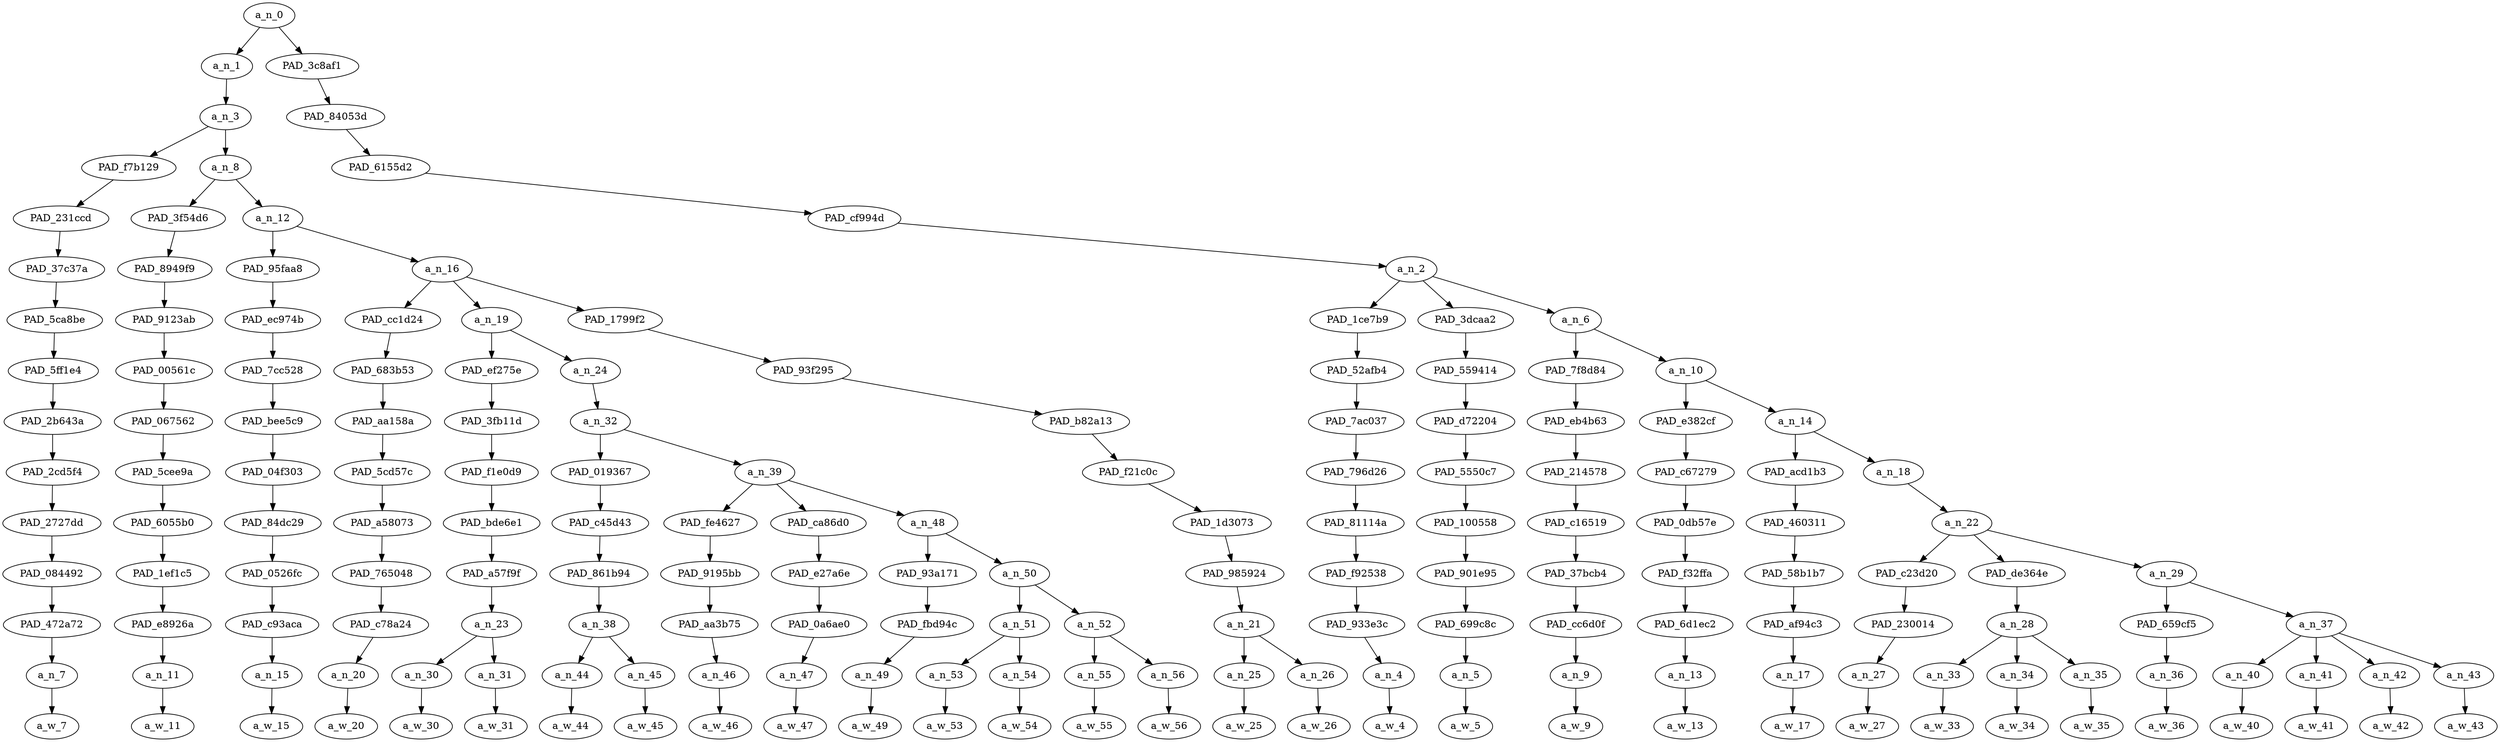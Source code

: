 strict digraph "" {
	a_n_0	[div_dir=1,
		index=0,
		level=14,
		pos="10.16970486111111,14!",
		text_span="[0, 1, 2, 3, 4, 5, 6, 7, 8, 9, 10, 11, 12, 13, 14, 15, 16, 17, 18, 19, 20, 21, 22, 23, 24, 25, 26, 27, 28, 29, 30]",
		value=1.00000001];
	a_n_1	[div_dir=1,
		index=0,
		level=13,
		pos="1.947048611111111,13!",
		text_span="[0, 1, 2, 3, 4, 5, 6, 7, 8, 9, 10, 11, 12, 13, 14, 15, 16]",
		value=0.61331748];
	a_n_0 -> a_n_1;
	PAD_3c8af1	[div_dir=1,
		index=1,
		level=13,
		pos="18.39236111111111,13!",
		text_span="[17, 18, 19, 20, 21, 22, 23, 24, 25, 26, 27, 28, 29, 30]",
		value=0.38587541];
	a_n_0 -> PAD_3c8af1;
	a_n_3	[div_dir=1,
		index=0,
		level=12,
		pos="1.947048611111111,12!",
		text_span="[0, 1, 2, 3, 4, 5, 6, 7, 8, 9, 10, 11, 12, 13, 14, 15, 16]",
		value=0.61252532];
	a_n_1 -> a_n_3;
	PAD_f7b129	[div_dir=1,
		index=0,
		level=11,
		pos="0.0,11!",
		text_span="[0]",
		value=0.03145908];
	a_n_3 -> PAD_f7b129;
	a_n_8	[div_dir=1,
		index=1,
		level=11,
		pos="3.894097222222222,11!",
		text_span="[1, 2, 3, 4, 5, 6, 7, 8, 9, 10, 11, 12, 13, 14, 15, 16]",
		value=0.58027408];
	a_n_3 -> a_n_8;
	PAD_231ccd	[div_dir=1,
		index=0,
		level=10,
		pos="0.0,10!",
		text_span="[0]",
		value=0.03145908];
	PAD_f7b129 -> PAD_231ccd;
	PAD_37c37a	[div_dir=1,
		index=0,
		level=9,
		pos="0.0,9!",
		text_span="[0]",
		value=0.03145908];
	PAD_231ccd -> PAD_37c37a;
	PAD_5ca8be	[div_dir=1,
		index=0,
		level=8,
		pos="0.0,8!",
		text_span="[0]",
		value=0.03145908];
	PAD_37c37a -> PAD_5ca8be;
	PAD_5ff1e4	[div_dir=1,
		index=0,
		level=7,
		pos="0.0,7!",
		text_span="[0]",
		value=0.03145908];
	PAD_5ca8be -> PAD_5ff1e4;
	PAD_2b643a	[div_dir=1,
		index=0,
		level=6,
		pos="0.0,6!",
		text_span="[0]",
		value=0.03145908];
	PAD_5ff1e4 -> PAD_2b643a;
	PAD_2cd5f4	[div_dir=1,
		index=0,
		level=5,
		pos="0.0,5!",
		text_span="[0]",
		value=0.03145908];
	PAD_2b643a -> PAD_2cd5f4;
	PAD_2727dd	[div_dir=1,
		index=0,
		level=4,
		pos="0.0,4!",
		text_span="[0]",
		value=0.03145908];
	PAD_2cd5f4 -> PAD_2727dd;
	PAD_084492	[div_dir=1,
		index=0,
		level=3,
		pos="0.0,3!",
		text_span="[0]",
		value=0.03145908];
	PAD_2727dd -> PAD_084492;
	PAD_472a72	[div_dir=1,
		index=0,
		level=2,
		pos="0.0,2!",
		text_span="[0]",
		value=0.03145908];
	PAD_084492 -> PAD_472a72;
	a_n_7	[div_dir=1,
		index=0,
		level=1,
		pos="0.0,1!",
		text_span="[0]",
		value=0.03145908];
	PAD_472a72 -> a_n_7;
	a_w_7	[div_dir=0,
		index=0,
		level=0,
		pos="0,0!",
		text_span="[0]",
		value=be];
	a_n_7 -> a_w_7;
	PAD_3f54d6	[div_dir=1,
		index=1,
		level=10,
		pos="1.0,10!",
		text_span="[1]",
		value=0.03027498];
	a_n_8 -> PAD_3f54d6;
	a_n_12	[div_dir=1,
		index=2,
		level=10,
		pos="6.788194444444444,10!",
		text_span="[2, 3, 4, 5, 6, 7, 8, 9, 10, 11, 12, 13, 14, 15, 16]",
		value=0.54925312];
	a_n_8 -> a_n_12;
	PAD_8949f9	[div_dir=1,
		index=1,
		level=9,
		pos="1.0,9!",
		text_span="[1]",
		value=0.03027498];
	PAD_3f54d6 -> PAD_8949f9;
	PAD_9123ab	[div_dir=1,
		index=1,
		level=8,
		pos="1.0,8!",
		text_span="[1]",
		value=0.03027498];
	PAD_8949f9 -> PAD_9123ab;
	PAD_00561c	[div_dir=1,
		index=1,
		level=7,
		pos="1.0,7!",
		text_span="[1]",
		value=0.03027498];
	PAD_9123ab -> PAD_00561c;
	PAD_067562	[div_dir=1,
		index=1,
		level=6,
		pos="1.0,6!",
		text_span="[1]",
		value=0.03027498];
	PAD_00561c -> PAD_067562;
	PAD_5cee9a	[div_dir=1,
		index=1,
		level=5,
		pos="1.0,5!",
		text_span="[1]",
		value=0.03027498];
	PAD_067562 -> PAD_5cee9a;
	PAD_6055b0	[div_dir=1,
		index=1,
		level=4,
		pos="1.0,4!",
		text_span="[1]",
		value=0.03027498];
	PAD_5cee9a -> PAD_6055b0;
	PAD_1ef1c5	[div_dir=1,
		index=1,
		level=3,
		pos="1.0,3!",
		text_span="[1]",
		value=0.03027498];
	PAD_6055b0 -> PAD_1ef1c5;
	PAD_e8926a	[div_dir=1,
		index=1,
		level=2,
		pos="1.0,2!",
		text_span="[1]",
		value=0.03027498];
	PAD_1ef1c5 -> PAD_e8926a;
	a_n_11	[div_dir=1,
		index=1,
		level=1,
		pos="1.0,1!",
		text_span="[1]",
		value=0.03027498];
	PAD_e8926a -> a_n_11;
	a_w_11	[div_dir=0,
		index=1,
		level=0,
		pos="1,0!",
		text_span="[1]",
		value=proud];
	a_n_11 -> a_w_11;
	PAD_95faa8	[div_dir=1,
		index=2,
		level=9,
		pos="2.0,9!",
		text_span="[2]",
		value=0.02326721];
	a_n_12 -> PAD_95faa8;
	a_n_16	[div_dir=1,
		index=3,
		level=9,
		pos="11.576388888888888,9!",
		text_span="[3, 4, 5, 6, 7, 8, 9, 10, 11, 12, 13, 14, 15, 16]",
		value=0.52524189];
	a_n_12 -> a_n_16;
	PAD_ec974b	[div_dir=1,
		index=2,
		level=8,
		pos="2.0,8!",
		text_span="[2]",
		value=0.02326721];
	PAD_95faa8 -> PAD_ec974b;
	PAD_7cc528	[div_dir=1,
		index=2,
		level=7,
		pos="2.0,7!",
		text_span="[2]",
		value=0.02326721];
	PAD_ec974b -> PAD_7cc528;
	PAD_bee5c9	[div_dir=1,
		index=2,
		level=6,
		pos="2.0,6!",
		text_span="[2]",
		value=0.02326721];
	PAD_7cc528 -> PAD_bee5c9;
	PAD_04f303	[div_dir=1,
		index=2,
		level=5,
		pos="2.0,5!",
		text_span="[2]",
		value=0.02326721];
	PAD_bee5c9 -> PAD_04f303;
	PAD_84dc29	[div_dir=1,
		index=2,
		level=4,
		pos="2.0,4!",
		text_span="[2]",
		value=0.02326721];
	PAD_04f303 -> PAD_84dc29;
	PAD_0526fc	[div_dir=1,
		index=2,
		level=3,
		pos="2.0,3!",
		text_span="[2]",
		value=0.02326721];
	PAD_84dc29 -> PAD_0526fc;
	PAD_c93aca	[div_dir=1,
		index=2,
		level=2,
		pos="2.0,2!",
		text_span="[2]",
		value=0.02326721];
	PAD_0526fc -> PAD_c93aca;
	a_n_15	[div_dir=1,
		index=2,
		level=1,
		pos="2.0,1!",
		text_span="[2]",
		value=0.02326721];
	PAD_c93aca -> a_n_15;
	a_w_15	[div_dir=0,
		index=2,
		level=0,
		pos="2,0!",
		text_span="[2]",
		value=of];
	a_n_15 -> a_w_15;
	PAD_cc1d24	[div_dir=1,
		index=4,
		level=8,
		pos="14.0,8!",
		text_span="[14]",
		value=0.02142926];
	a_n_16 -> PAD_cc1d24;
	a_n_19	[div_dir=1,
		index=3,
		level=8,
		pos="5.229166666666666,8!",
		text_span="[3, 4, 5, 6, 7, 8, 9, 10, 11, 12, 13]",
		value=0.36516135];
	a_n_16 -> a_n_19;
	PAD_1799f2	[div_dir=1,
		index=5,
		level=8,
		pos="15.5,8!",
		text_span="[15, 16]",
		value=0.13791184];
	a_n_16 -> PAD_1799f2;
	PAD_683b53	[div_dir=1,
		index=5,
		level=7,
		pos="14.0,7!",
		text_span="[14]",
		value=0.02142926];
	PAD_cc1d24 -> PAD_683b53;
	PAD_aa158a	[div_dir=1,
		index=5,
		level=6,
		pos="14.0,6!",
		text_span="[14]",
		value=0.02142926];
	PAD_683b53 -> PAD_aa158a;
	PAD_5cd57c	[div_dir=1,
		index=6,
		level=5,
		pos="14.0,5!",
		text_span="[14]",
		value=0.02142926];
	PAD_aa158a -> PAD_5cd57c;
	PAD_a58073	[div_dir=1,
		index=8,
		level=4,
		pos="14.0,4!",
		text_span="[14]",
		value=0.02142926];
	PAD_5cd57c -> PAD_a58073;
	PAD_765048	[div_dir=1,
		index=9,
		level=3,
		pos="14.0,3!",
		text_span="[14]",
		value=0.02142926];
	PAD_a58073 -> PAD_765048;
	PAD_c78a24	[div_dir=1,
		index=10,
		level=2,
		pos="14.0,2!",
		text_span="[14]",
		value=0.02142926];
	PAD_765048 -> PAD_c78a24;
	a_n_20	[div_dir=1,
		index=14,
		level=1,
		pos="14.0,1!",
		text_span="[14]",
		value=0.02142926];
	PAD_c78a24 -> a_n_20;
	a_w_20	[div_dir=0,
		index=14,
		level=0,
		pos="14,0!",
		text_span="[14]",
		value=and];
	a_n_20 -> a_w_20;
	PAD_ef275e	[div_dir=1,
		index=3,
		level=7,
		pos="3.5,7!",
		text_span="[3, 4]",
		value=0.05708687];
	a_n_19 -> PAD_ef275e;
	a_n_24	[div_dir=1,
		index=4,
		level=7,
		pos="6.958333333333333,7!",
		text_span="[5, 6, 7, 8, 9, 10, 11, 12, 13]",
		value=0.30754162];
	a_n_19 -> a_n_24;
	PAD_3fb11d	[div_dir=1,
		index=3,
		level=6,
		pos="3.5,6!",
		text_span="[3, 4]",
		value=0.05708687];
	PAD_ef275e -> PAD_3fb11d;
	PAD_f1e0d9	[div_dir=1,
		index=3,
		level=5,
		pos="3.5,5!",
		text_span="[3, 4]",
		value=0.05708687];
	PAD_3fb11d -> PAD_f1e0d9;
	PAD_bde6e1	[div_dir=1,
		index=3,
		level=4,
		pos="3.5,4!",
		text_span="[3, 4]",
		value=0.05708687];
	PAD_f1e0d9 -> PAD_bde6e1;
	PAD_a57f9f	[div_dir=1,
		index=3,
		level=3,
		pos="3.5,3!",
		text_span="[3, 4]",
		value=0.05708687];
	PAD_bde6e1 -> PAD_a57f9f;
	a_n_23	[div_dir=1,
		index=3,
		level=2,
		pos="3.5,2!",
		text_span="[3, 4]",
		value=0.05708687];
	PAD_a57f9f -> a_n_23;
	a_n_30	[div_dir=1,
		index=3,
		level=1,
		pos="3.0,1!",
		text_span="[3]",
		value=0.02876714];
	a_n_23 -> a_n_30;
	a_n_31	[div_dir=1,
		index=4,
		level=1,
		pos="4.0,1!",
		text_span="[4]",
		value=0.02807218];
	a_n_23 -> a_n_31;
	a_w_30	[div_dir=0,
		index=3,
		level=0,
		pos="3,0!",
		text_span="[3]",
		value=your];
	a_n_30 -> a_w_30;
	a_w_31	[div_dir=0,
		index=4,
		level=0,
		pos="4,0!",
		text_span="[4]",
		value=heritage];
	a_n_31 -> a_w_31;
	a_n_32	[div_dir=1,
		index=4,
		level=6,
		pos="6.958333333333333,6!",
		text_span="[5, 6, 7, 8, 9, 10, 11, 12, 13]",
		value=0.30706796];
	a_n_24 -> a_n_32;
	PAD_019367	[div_dir=1,
		index=4,
		level=5,
		pos="5.5,5!",
		text_span="[5, 6]",
		value=0.14515047];
	a_n_32 -> PAD_019367;
	a_n_39	[div_dir=1,
		index=5,
		level=5,
		pos="8.416666666666666,5!",
		text_span="[7, 8, 9, 10, 11, 12, 13]",
		value=0.16144382];
	a_n_32 -> a_n_39;
	PAD_c45d43	[div_dir=1,
		index=4,
		level=4,
		pos="5.5,4!",
		text_span="[5, 6]",
		value=0.14515047];
	PAD_019367 -> PAD_c45d43;
	PAD_861b94	[div_dir=1,
		index=4,
		level=3,
		pos="5.5,3!",
		text_span="[5, 6]",
		value=0.14515047];
	PAD_c45d43 -> PAD_861b94;
	a_n_38	[div_dir=1,
		index=4,
		level=2,
		pos="5.5,2!",
		text_span="[5, 6]",
		value=0.14515047];
	PAD_861b94 -> a_n_38;
	a_n_44	[div_dir=1,
		index=5,
		level=1,
		pos="5.0,1!",
		text_span="[5]",
		value=0.03177839];
	a_n_38 -> a_n_44;
	a_n_45	[div_dir=1,
		index=6,
		level=1,
		pos="6.0,1!",
		text_span="[6]",
		value=0.11272953];
	a_n_38 -> a_n_45;
	a_w_44	[div_dir=0,
		index=5,
		level=0,
		pos="5,0!",
		text_span="[5]",
		value=no];
	a_n_44 -> a_w_44;
	a_w_45	[div_dir=0,
		index=6,
		level=0,
		pos="6,0!",
		text_span="[6]",
		value=nigger];
	a_n_45 -> a_w_45;
	PAD_fe4627	[div_dir=1,
		index=5,
		level=4,
		pos="7.0,4!",
		text_span="[7]",
		value=0.02473737];
	a_n_39 -> PAD_fe4627;
	PAD_ca86d0	[div_dir=1,
		index=6,
		level=4,
		pos="8.0,4!",
		text_span="[8]",
		value=0.02246112];
	a_n_39 -> PAD_ca86d0;
	a_n_48	[div_dir=1,
		index=7,
		level=4,
		pos="10.25,4!",
		text_span="[9, 10, 11, 12, 13]",
		value=0.11410754];
	a_n_39 -> a_n_48;
	PAD_9195bb	[div_dir=1,
		index=5,
		level=3,
		pos="7.0,3!",
		text_span="[7]",
		value=0.02473737];
	PAD_fe4627 -> PAD_9195bb;
	PAD_aa3b75	[div_dir=1,
		index=5,
		level=2,
		pos="7.0,2!",
		text_span="[7]",
		value=0.02473737];
	PAD_9195bb -> PAD_aa3b75;
	a_n_46	[div_dir=1,
		index=7,
		level=1,
		pos="7.0,1!",
		text_span="[7]",
		value=0.02473737];
	PAD_aa3b75 -> a_n_46;
	a_w_46	[div_dir=0,
		index=7,
		level=0,
		pos="7,0!",
		text_span="[7]",
		value=could];
	a_n_46 -> a_w_46;
	PAD_e27a6e	[div_dir=1,
		index=6,
		level=3,
		pos="8.0,3!",
		text_span="[8]",
		value=0.02246112];
	PAD_ca86d0 -> PAD_e27a6e;
	PAD_0a6ae0	[div_dir=1,
		index=6,
		level=2,
		pos="8.0,2!",
		text_span="[8]",
		value=0.02246112];
	PAD_e27a6e -> PAD_0a6ae0;
	a_n_47	[div_dir=1,
		index=8,
		level=1,
		pos="8.0,1!",
		text_span="[8]",
		value=0.02246112];
	PAD_0a6ae0 -> a_n_47;
	a_w_47	[div_dir=0,
		index=8,
		level=0,
		pos="8,0!",
		text_span="[8]",
		value=ever];
	a_n_47 -> a_w_47;
	PAD_93a171	[div_dir=1,
		index=7,
		level=3,
		pos="9.0,3!",
		text_span="[9]",
		value=0.02028379];
	a_n_48 -> PAD_93a171;
	a_n_50	[div_dir=1,
		index=8,
		level=3,
		pos="11.5,3!",
		text_span="[10, 11, 12, 13]",
		value=0.09377307];
	a_n_48 -> a_n_50;
	PAD_fbd94c	[div_dir=1,
		index=7,
		level=2,
		pos="9.0,2!",
		text_span="[9]",
		value=0.02028379];
	PAD_93a171 -> PAD_fbd94c;
	a_n_49	[div_dir=1,
		index=9,
		level=1,
		pos="9.0,1!",
		text_span="[9]",
		value=0.02028379];
	PAD_fbd94c -> a_n_49;
	a_w_49	[div_dir=0,
		index=9,
		level=0,
		pos="9,0!",
		text_span="[9]",
		value=make];
	a_n_49 -> a_w_49;
	a_n_51	[div_dir=1,
		index=8,
		level=2,
		pos="10.5,2!",
		text_span="[10, 11]",
		value=0.03909717];
	a_n_50 -> a_n_51;
	a_n_52	[div_dir=1,
		index=9,
		level=2,
		pos="12.5,2!",
		text_span="[12, 13]",
		value=0.05463506];
	a_n_50 -> a_n_52;
	a_n_53	[div_dir=-1,
		index=10,
		level=1,
		pos="10.0,1!",
		text_span="[10]",
		value=0.01886332];
	a_n_51 -> a_n_53;
	a_n_54	[div_dir=1,
		index=11,
		level=1,
		pos="11.0,1!",
		text_span="[11]",
		value=0.02020007];
	a_n_51 -> a_n_54;
	a_w_53	[div_dir=0,
		index=10,
		level=0,
		pos="10,0!",
		text_span="[10]",
		value=this];
	a_n_53 -> a_w_53;
	a_w_54	[div_dir=0,
		index=11,
		level=0,
		pos="11,0!",
		text_span="[11]",
		value=kind];
	a_n_54 -> a_w_54;
	a_n_55	[div_dir=1,
		index=12,
		level=1,
		pos="12.0,1!",
		text_span="[12]",
		value=0.02047917];
	a_n_52 -> a_n_55;
	a_n_56	[div_dir=-1,
		index=13,
		level=1,
		pos="13.0,1!",
		text_span="[13]",
		value=0.03413204];
	a_n_52 -> a_n_56;
	a_w_55	[div_dir=0,
		index=12,
		level=0,
		pos="12,0!",
		text_span="[12]",
		value=of1];
	a_n_55 -> a_w_55;
	a_w_56	[div_dir=0,
		index=13,
		level=0,
		pos="13,0!",
		text_span="[13]",
		value=art];
	a_n_56 -> a_w_56;
	PAD_93f295	[div_dir=1,
		index=6,
		level=7,
		pos="15.5,7!",
		text_span="[15, 16]",
		value=0.13791184];
	PAD_1799f2 -> PAD_93f295;
	PAD_b82a13	[div_dir=1,
		index=6,
		level=6,
		pos="15.5,6!",
		text_span="[15, 16]",
		value=0.13791184];
	PAD_93f295 -> PAD_b82a13;
	PAD_f21c0c	[div_dir=1,
		index=7,
		level=5,
		pos="15.5,5!",
		text_span="[15, 16]",
		value=0.13791184];
	PAD_b82a13 -> PAD_f21c0c;
	PAD_1d3073	[div_dir=1,
		index=9,
		level=4,
		pos="15.5,4!",
		text_span="[15, 16]",
		value=0.13791184];
	PAD_f21c0c -> PAD_1d3073;
	PAD_985924	[div_dir=1,
		index=10,
		level=3,
		pos="15.5,3!",
		text_span="[15, 16]",
		value=0.13791184];
	PAD_1d3073 -> PAD_985924;
	a_n_21	[div_dir=1,
		index=11,
		level=2,
		pos="15.5,2!",
		text_span="[15, 16]",
		value=0.13791184];
	PAD_985924 -> a_n_21;
	a_n_25	[div_dir=1,
		index=15,
		level=1,
		pos="15.0,1!",
		text_span="[15]",
		value=0.02828484];
	a_n_21 -> a_n_25;
	a_n_26	[div_dir=1,
		index=16,
		level=1,
		pos="16.0,1!",
		text_span="[16]",
		value=0.10901077];
	a_n_21 -> a_n_26;
	a_w_25	[div_dir=0,
		index=15,
		level=0,
		pos="15,0!",
		text_span="[15]",
		value=no1];
	a_n_25 -> a_w_25;
	a_w_26	[div_dir=0,
		index=16,
		level=0,
		pos="16,0!",
		text_span="[16]",
		value=nigger1];
	a_n_26 -> a_w_26;
	PAD_84053d	[div_dir=1,
		index=1,
		level=12,
		pos="18.39236111111111,12!",
		text_span="[17, 18, 19, 20, 21, 22, 23, 24, 25, 26, 27, 28, 29, 30]",
		value=0.38587541];
	PAD_3c8af1 -> PAD_84053d;
	PAD_6155d2	[div_dir=1,
		index=2,
		level=11,
		pos="18.39236111111111,11!",
		text_span="[17, 18, 19, 20, 21, 22, 23, 24, 25, 26, 27, 28, 29, 30]",
		value=0.38587541];
	PAD_84053d -> PAD_6155d2;
	PAD_cf994d	[div_dir=1,
		index=3,
		level=10,
		pos="18.39236111111111,10!",
		text_span="[17, 18, 19, 20, 21, 22, 23, 24, 25, 26, 27, 28, 29, 30]",
		value=0.38587541];
	PAD_6155d2 -> PAD_cf994d;
	a_n_2	[div_dir=1,
		index=4,
		level=9,
		pos="18.39236111111111,9!",
		text_span="[17, 18, 19, 20, 21, 22, 23, 24, 25, 26, 27, 28, 29, 30]",
		value=0.38587541];
	PAD_cf994d -> a_n_2;
	PAD_1ce7b9	[div_dir=1,
		index=6,
		level=8,
		pos="17.0,8!",
		text_span="[17]",
		value=0.02620940];
	a_n_2 -> PAD_1ce7b9;
	PAD_3dcaa2	[div_dir=1,
		index=7,
		level=8,
		pos="18.0,8!",
		text_span="[18]",
		value=0.02251485];
	a_n_2 -> PAD_3dcaa2;
	a_n_6	[div_dir=1,
		index=8,
		level=8,
		pos="20.177083333333336,8!",
		text_span="[19, 20, 21, 22, 23, 24, 25, 26, 27, 28, 29, 30]",
		value=0.33683263];
	a_n_2 -> a_n_6;
	PAD_52afb4	[div_dir=1,
		index=7,
		level=7,
		pos="17.0,7!",
		text_span="[17]",
		value=0.02620940];
	PAD_1ce7b9 -> PAD_52afb4;
	PAD_7ac037	[div_dir=1,
		index=7,
		level=6,
		pos="17.0,6!",
		text_span="[17]",
		value=0.02620940];
	PAD_52afb4 -> PAD_7ac037;
	PAD_796d26	[div_dir=1,
		index=8,
		level=5,
		pos="17.0,5!",
		text_span="[17]",
		value=0.02620940];
	PAD_7ac037 -> PAD_796d26;
	PAD_81114a	[div_dir=1,
		index=10,
		level=4,
		pos="17.0,4!",
		text_span="[17]",
		value=0.02620940];
	PAD_796d26 -> PAD_81114a;
	PAD_f92538	[div_dir=1,
		index=11,
		level=3,
		pos="17.0,3!",
		text_span="[17]",
		value=0.02620940];
	PAD_81114a -> PAD_f92538;
	PAD_933e3c	[div_dir=1,
		index=12,
		level=2,
		pos="17.0,2!",
		text_span="[17]",
		value=0.02620940];
	PAD_f92538 -> PAD_933e3c;
	a_n_4	[div_dir=1,
		index=17,
		level=1,
		pos="17.0,1!",
		text_span="[17]",
		value=0.02620940];
	PAD_933e3c -> a_n_4;
	a_w_4	[div_dir=0,
		index=17,
		level=0,
		pos="17,0!",
		text_span="[17]",
		value=will];
	a_n_4 -> a_w_4;
	PAD_559414	[div_dir=1,
		index=8,
		level=7,
		pos="18.0,7!",
		text_span="[18]",
		value=0.02251485];
	PAD_3dcaa2 -> PAD_559414;
	PAD_d72204	[div_dir=1,
		index=8,
		level=6,
		pos="18.0,6!",
		text_span="[18]",
		value=0.02251485];
	PAD_559414 -> PAD_d72204;
	PAD_5550c7	[div_dir=1,
		index=9,
		level=5,
		pos="18.0,5!",
		text_span="[18]",
		value=0.02251485];
	PAD_d72204 -> PAD_5550c7;
	PAD_100558	[div_dir=1,
		index=11,
		level=4,
		pos="18.0,4!",
		text_span="[18]",
		value=0.02251485];
	PAD_5550c7 -> PAD_100558;
	PAD_901e95	[div_dir=1,
		index=12,
		level=3,
		pos="18.0,3!",
		text_span="[18]",
		value=0.02251485];
	PAD_100558 -> PAD_901e95;
	PAD_699c8c	[div_dir=1,
		index=13,
		level=2,
		pos="18.0,2!",
		text_span="[18]",
		value=0.02251485];
	PAD_901e95 -> PAD_699c8c;
	a_n_5	[div_dir=1,
		index=18,
		level=1,
		pos="18.0,1!",
		text_span="[18]",
		value=0.02251485];
	PAD_699c8c -> a_n_5;
	a_w_5	[div_dir=0,
		index=18,
		level=0,
		pos="18,0!",
		text_span="[18]",
		value=ever1];
	a_n_5 -> a_w_5;
	PAD_7f8d84	[div_dir=1,
		index=9,
		level=7,
		pos="19.0,7!",
		text_span="[19]",
		value=0.02006468];
	a_n_6 -> PAD_7f8d84;
	a_n_10	[div_dir=1,
		index=10,
		level=7,
		pos="21.354166666666668,7!",
		text_span="[20, 21, 22, 23, 24, 25, 26, 27, 28, 29, 30]",
		value=0.31648705];
	a_n_6 -> a_n_10;
	PAD_eb4b63	[div_dir=1,
		index=9,
		level=6,
		pos="19.0,6!",
		text_span="[19]",
		value=0.02006468];
	PAD_7f8d84 -> PAD_eb4b63;
	PAD_214578	[div_dir=1,
		index=10,
		level=5,
		pos="19.0,5!",
		text_span="[19]",
		value=0.02006468];
	PAD_eb4b63 -> PAD_214578;
	PAD_c16519	[div_dir=1,
		index=12,
		level=4,
		pos="19.0,4!",
		text_span="[19]",
		value=0.02006468];
	PAD_214578 -> PAD_c16519;
	PAD_37bcb4	[div_dir=1,
		index=13,
		level=3,
		pos="19.0,3!",
		text_span="[19]",
		value=0.02006468];
	PAD_c16519 -> PAD_37bcb4;
	PAD_cc6d0f	[div_dir=1,
		index=14,
		level=2,
		pos="19.0,2!",
		text_span="[19]",
		value=0.02006468];
	PAD_37bcb4 -> PAD_cc6d0f;
	a_n_9	[div_dir=1,
		index=19,
		level=1,
		pos="19.0,1!",
		text_span="[19]",
		value=0.02006468];
	PAD_cc6d0f -> a_n_9;
	a_w_9	[div_dir=0,
		index=19,
		level=0,
		pos="19,0!",
		text_span="[19]",
		value=come];
	a_n_9 -> a_w_9;
	PAD_e382cf	[div_dir=1,
		index=10,
		level=6,
		pos="20.0,6!",
		text_span="[20]",
		value=0.02255635];
	a_n_10 -> PAD_e382cf;
	a_n_14	[div_dir=1,
		index=11,
		level=6,
		pos="22.708333333333336,6!",
		text_span="[21, 22, 23, 24, 25, 26, 27, 28, 29, 30]",
		value=0.29365100];
	a_n_10 -> a_n_14;
	PAD_c67279	[div_dir=1,
		index=11,
		level=5,
		pos="20.0,5!",
		text_span="[20]",
		value=0.02255635];
	PAD_e382cf -> PAD_c67279;
	PAD_0db57e	[div_dir=1,
		index=13,
		level=4,
		pos="20.0,4!",
		text_span="[20]",
		value=0.02255635];
	PAD_c67279 -> PAD_0db57e;
	PAD_f32ffa	[div_dir=1,
		index=14,
		level=3,
		pos="20.0,3!",
		text_span="[20]",
		value=0.02255635];
	PAD_0db57e -> PAD_f32ffa;
	PAD_6d1ec2	[div_dir=1,
		index=15,
		level=2,
		pos="20.0,2!",
		text_span="[20]",
		value=0.02255635];
	PAD_f32ffa -> PAD_6d1ec2;
	a_n_13	[div_dir=1,
		index=20,
		level=1,
		pos="20.0,1!",
		text_span="[20]",
		value=0.02255635];
	PAD_6d1ec2 -> a_n_13;
	a_w_13	[div_dir=0,
		index=20,
		level=0,
		pos="20,0!",
		text_span="[20]",
		value=close];
	a_n_13 -> a_w_13;
	PAD_acd1b3	[div_dir=1,
		index=12,
		level=5,
		pos="21.0,5!",
		text_span="[21]",
		value=0.02127386];
	a_n_14 -> PAD_acd1b3;
	a_n_18	[div_dir=1,
		index=13,
		level=5,
		pos="24.416666666666668,5!",
		text_span="[22, 23, 24, 25, 26, 27, 28, 29, 30]",
		value=0.27211044];
	a_n_14 -> a_n_18;
	PAD_460311	[div_dir=1,
		index=14,
		level=4,
		pos="21.0,4!",
		text_span="[21]",
		value=0.02127386];
	PAD_acd1b3 -> PAD_460311;
	PAD_58b1b7	[div_dir=1,
		index=15,
		level=3,
		pos="21.0,3!",
		text_span="[21]",
		value=0.02127386];
	PAD_460311 -> PAD_58b1b7;
	PAD_af94c3	[div_dir=1,
		index=16,
		level=2,
		pos="21.0,2!",
		text_span="[21]",
		value=0.02127386];
	PAD_58b1b7 -> PAD_af94c3;
	a_n_17	[div_dir=1,
		index=21,
		level=1,
		pos="21.0,1!",
		text_span="[21]",
		value=0.02127386];
	PAD_af94c3 -> a_n_17;
	a_w_17	[div_dir=0,
		index=21,
		level=0,
		pos="21,0!",
		text_span="[21]",
		value=to];
	a_n_17 -> a_w_17;
	a_n_22	[div_dir=1,
		index=15,
		level=4,
		pos="24.416666666666668,4!",
		text_span="[22, 23, 24, 25, 26, 27, 28, 29, 30]",
		value=0.27186081];
	a_n_18 -> a_n_22;
	PAD_c23d20	[div_dir=1,
		index=16,
		level=3,
		pos="22.0,3!",
		text_span="[22]",
		value=0.02267971];
	a_n_22 -> PAD_c23d20;
	PAD_de364e	[div_dir=1,
		index=17,
		level=3,
		pos="24.0,3!",
		text_span="[23, 24, 25]",
		value=0.07761836];
	a_n_22 -> PAD_de364e;
	a_n_29	[div_dir=1,
		index=18,
		level=3,
		pos="27.25,3!",
		text_span="[26, 27, 28, 29, 30]",
		value=0.17131311];
	a_n_22 -> a_n_29;
	PAD_230014	[div_dir=1,
		index=17,
		level=2,
		pos="22.0,2!",
		text_span="[22]",
		value=0.02267971];
	PAD_c23d20 -> PAD_230014;
	a_n_27	[div_dir=1,
		index=22,
		level=1,
		pos="22.0,1!",
		text_span="[22]",
		value=0.02267971];
	PAD_230014 -> a_n_27;
	a_w_27	[div_dir=0,
		index=22,
		level=0,
		pos="22,0!",
		text_span="[22]",
		value=being];
	a_n_27 -> a_w_27;
	a_n_28	[div_dir=1,
		index=18,
		level=2,
		pos="24.0,2!",
		text_span="[23, 24, 25]",
		value=0.07761836];
	PAD_de364e -> a_n_28;
	a_n_33	[div_dir=1,
		index=23,
		level=1,
		pos="23.0,1!",
		text_span="[23]",
		value=0.02491579];
	a_n_28 -> a_n_33;
	a_n_34	[div_dir=1,
		index=24,
		level=1,
		pos="24.0,1!",
		text_span="[24]",
		value=0.02332933];
	a_n_28 -> a_n_34;
	a_n_35	[div_dir=1,
		index=25,
		level=1,
		pos="25.0,1!",
		text_span="[25]",
		value=0.02916922];
	a_n_28 -> a_n_35;
	a_w_33	[div_dir=0,
		index=23,
		level=0,
		pos="23,0!",
		text_span="[23]",
		value=half];
	a_n_33 -> a_w_33;
	a_w_34	[div_dir=0,
		index=24,
		level=0,
		pos="24,0!",
		text_span="[24]",
		value=the];
	a_n_34 -> a_w_34;
	a_w_35	[div_dir=0,
		index=25,
		level=0,
		pos="25,0!",
		text_span="[25]",
		value=man];
	a_n_35 -> a_w_35;
	PAD_659cf5	[div_dir=-1,
		index=19,
		level=2,
		pos="26.0,2!",
		text_span="[26]",
		value=0.02816495];
	a_n_29 -> PAD_659cf5;
	a_n_37	[div_dir=1,
		index=20,
		level=2,
		pos="28.5,2!",
		text_span="[27, 28, 29, 30]",
		value=0.14298523];
	a_n_29 -> a_n_37;
	a_n_36	[div_dir=-1,
		index=26,
		level=1,
		pos="26.0,1!",
		text_span="[26]",
		value=0.02816495];
	PAD_659cf5 -> a_n_36;
	a_w_36	[div_dir=0,
		index=26,
		level=0,
		pos="26,0!",
		text_span="[26]",
		value=as];
	a_n_36 -> a_w_36;
	a_n_40	[div_dir=1,
		index=27,
		level=1,
		pos="27.0,1!",
		text_span="[27]",
		value=0.03211244];
	a_n_37 -> a_n_40;
	a_n_41	[div_dir=1,
		index=28,
		level=1,
		pos="28.0,1!",
		text_span="[28]",
		value=0.03098536];
	a_n_37 -> a_n_41;
	a_n_42	[div_dir=-1,
		index=29,
		level=1,
		pos="29.0,1!",
		text_span="[29]",
		value=0.03352890];
	a_n_37 -> a_n_42;
	a_n_43	[div_dir=1,
		index=30,
		level=1,
		pos="30.0,1!",
		text_span="[30]",
		value=0.04612679];
	a_n_37 -> a_n_43;
	a_w_40	[div_dir=0,
		index=27,
		level=0,
		pos="27,0!",
		text_span="[27]",
		value=general];
	a_n_40 -> a_w_40;
	a_w_41	[div_dir=0,
		index=28,
		level=0,
		pos="28,0!",
		text_span="[28]",
		value=robert];
	a_n_41 -> a_w_41;
	a_w_42	[div_dir=0,
		index=29,
		level=0,
		pos="29,0!",
		text_span="[29]",
		value=e];
	a_n_42 -> a_w_42;
	a_w_43	[div_dir=0,
		index=30,
		level=0,
		pos="30,0!",
		text_span="[30]",
		value=lee];
	a_n_43 -> a_w_43;
}
